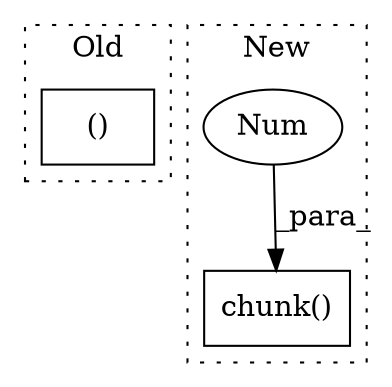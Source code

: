 digraph G {
subgraph cluster0 {
1 [label="()" a="54" s="3428" l="3" shape="box"];
label = "Old";
style="dotted";
}
subgraph cluster1 {
2 [label="chunk()" a="75" s="4162,4184" l="21,10" shape="box"];
3 [label="Num" a="76" s="4183" l="1" shape="ellipse"];
label = "New";
style="dotted";
}
3 -> 2 [label="_para_"];
}